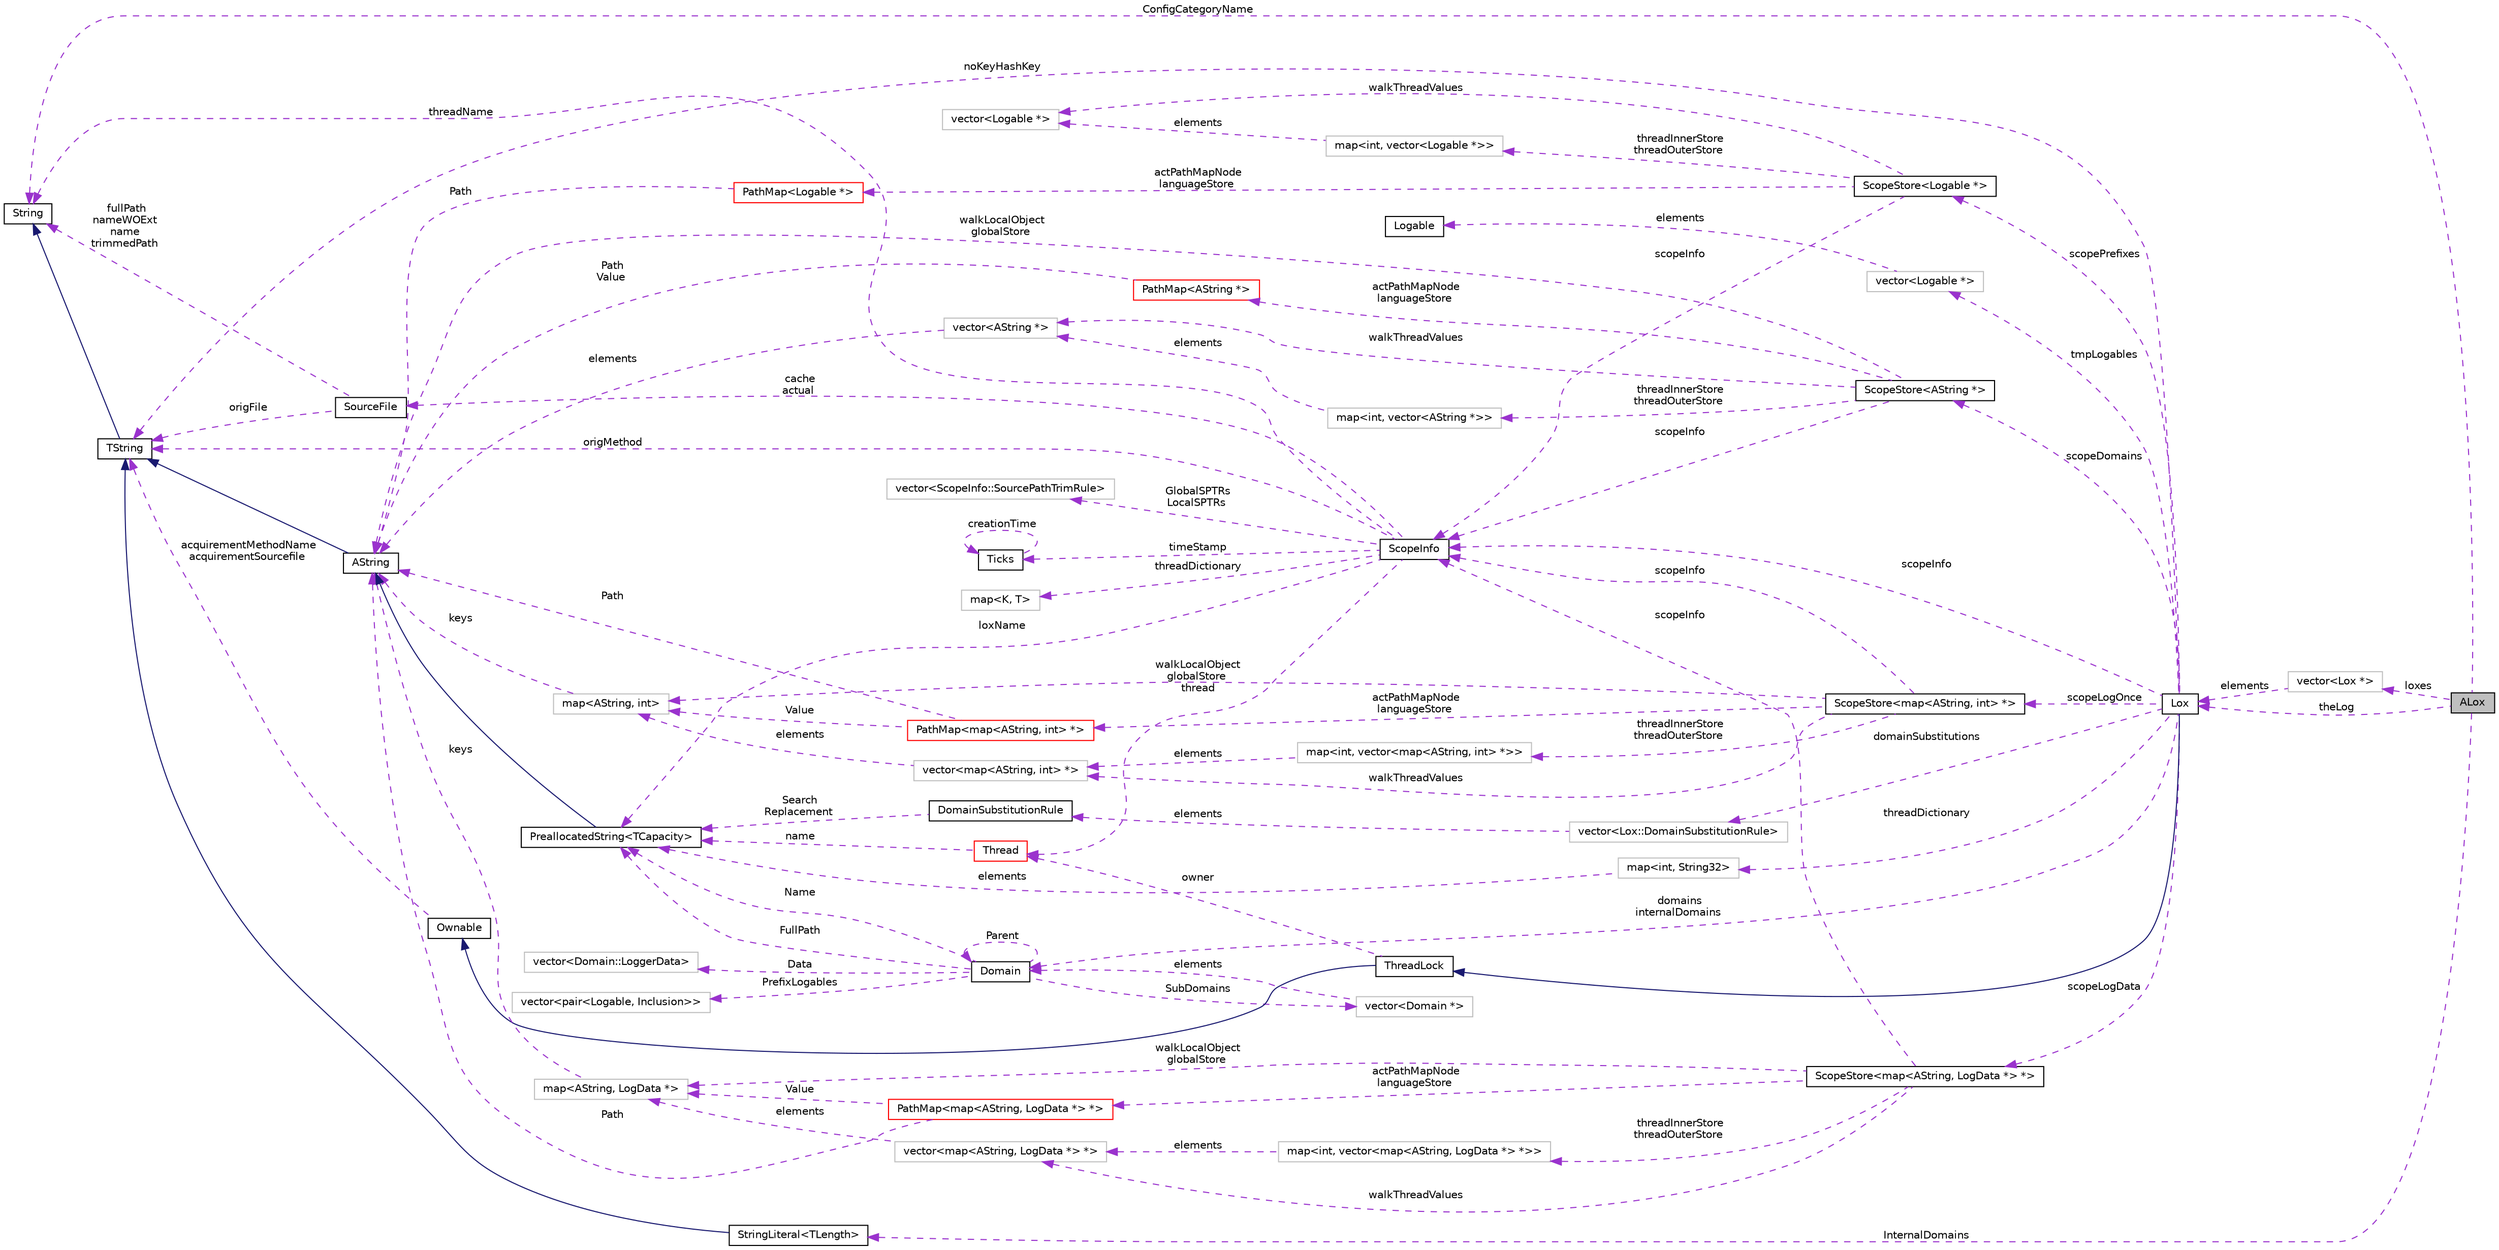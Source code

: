 digraph "ALox"
{
  edge [fontname="Helvetica",fontsize="10",labelfontname="Helvetica",labelfontsize="10"];
  node [fontname="Helvetica",fontsize="10",shape=record];
  rankdir="LR";
  Node1 [label="ALox",height=0.2,width=0.4,color="black", fillcolor="grey75", style="filled", fontcolor="black"];
  Node11 [label="map\<K, T\>",height=0.2,width=0.4,color="grey75", fillcolor="white", style="filled",tooltip="STL class. "];
  Node14 [label="vector\<ScopeInfo::SourcePathTrimRule\>",height=0.2,width=0.4,color="grey75", fillcolor="white", style="filled"];
  Node16 [label="ScopeStore\<map\<AString, LogData *\> *\>",height=0.2,width=0.4,color="black", fillcolor="white", style="filled",URL="$classaworx_1_1lox_1_1core_1_1ScopeStore.html"];
  Node17 [label="map\<int, vector\<map\<AString, LogData *\> *\>\>",height=0.2,width=0.4,color="grey75", fillcolor="white", style="filled"];
  Node18 [label="vector\<map\<AString, LogData *\> *\>",height=0.2,width=0.4,color="grey75", fillcolor="white", style="filled"];
  Node19 [label="map\<AString, LogData *\>",height=0.2,width=0.4,color="grey75", fillcolor="white", style="filled"];
  Node20 [label="PathMap\<map\<AString, LogData *\> *\>",height=0.2,width=0.4,color="red", fillcolor="white", style="filled",URL="$classaworx_1_1lib_1_1containers_1_1PathMap.html"];
  Node21 [label="vector\<Logable *\>",height=0.2,width=0.4,color="grey75", fillcolor="white", style="filled"];
  Node23 [label="ScopeStore\<AString *\>",height=0.2,width=0.4,color="black", fillcolor="white", style="filled",URL="$classaworx_1_1lox_1_1core_1_1ScopeStore.html"];
  Node24 [label="PathMap\<AString *\>",height=0.2,width=0.4,color="red", fillcolor="white", style="filled",URL="$classaworx_1_1lib_1_1containers_1_1PathMap.html"];
  Node25 [label="vector\<AString *\>",height=0.2,width=0.4,color="grey75", fillcolor="white", style="filled"];
  Node26 [label="map\<int, vector\<AString *\>\>",height=0.2,width=0.4,color="grey75", fillcolor="white", style="filled"];
  Node27 [label="map\<int, String32\>",height=0.2,width=0.4,color="grey75", fillcolor="white", style="filled"];
  Node28 [label="vector\<Lox::DomainSubstitutionRule\>",height=0.2,width=0.4,color="grey75", fillcolor="white", style="filled"];
  Node30 [label="ScopeStore\<map\<AString, int\> *\>",height=0.2,width=0.4,color="black", fillcolor="white", style="filled",URL="$classaworx_1_1lox_1_1core_1_1ScopeStore.html"];
  Node31 [label="map\<int, vector\<map\<AString, int\> *\>\>",height=0.2,width=0.4,color="grey75", fillcolor="white", style="filled"];
  Node32 [label="vector\<map\<AString, int\> *\>",height=0.2,width=0.4,color="grey75", fillcolor="white", style="filled"];
  Node33 [label="map\<AString, int\>",height=0.2,width=0.4,color="grey75", fillcolor="white", style="filled"];
  Node34 [label="PathMap\<map\<AString, int\> *\>",height=0.2,width=0.4,color="red", fillcolor="white", style="filled",URL="$classaworx_1_1lib_1_1containers_1_1PathMap.html"];
  Node35 [label="ScopeStore\<Logable *\>",height=0.2,width=0.4,color="black", fillcolor="white", style="filled",URL="$classaworx_1_1lox_1_1core_1_1ScopeStore.html"];
  Node36 [label="PathMap\<Logable *\>",height=0.2,width=0.4,color="red", fillcolor="white", style="filled",URL="$classaworx_1_1lib_1_1containers_1_1PathMap.html"];
  Node37 [label="vector\<Logable *\>",height=0.2,width=0.4,color="grey75", fillcolor="white", style="filled"];
  Node38 [label="map\<int, vector\<Logable *\>\>",height=0.2,width=0.4,color="grey75", fillcolor="white", style="filled"];
  Node40 [label="vector\<Domain::LoggerData\>",height=0.2,width=0.4,color="grey75", fillcolor="white", style="filled"];
  Node41 [label="vector\<pair\<Logable, Inclusion\>\>",height=0.2,width=0.4,color="grey75", fillcolor="white", style="filled"];
  Node42 [label="vector\<Domain *\>",height=0.2,width=0.4,color="grey75", fillcolor="white", style="filled"];
  Node44 [label="vector\<Lox *\>",height=0.2,width=0.4,color="grey75", fillcolor="white", style="filled"];
  Node8 [label="PreallocatedString\<TCapacity\>",height=0.2,width=0.4,color="black", fillcolor="white", style="filled",URL="$classaworx_1_1lib_1_1strings_1_1PreallocatedString.html"];
  Node43 [label="StringLiteral\<TLength\>",height=0.2,width=0.4,color="black", fillcolor="white", style="filled",URL="$classaworx_1_1lib_1_1strings_1_1StringLiteral.html"];
  Node2 -> Node1 [dir="back",color="darkorchid3",fontsize="10",style="dashed",label=" ConfigCategoryName" ,fontname="Helvetica"];
  Node2 -> Node6 [dir="back",color="midnightblue",fontsize="10",style="solid",fontname="Helvetica"];
  Node2 -> Node10 [dir="back",color="darkorchid3",fontsize="10",style="dashed",label=" threadName" ,fontname="Helvetica"];
  Node2 -> Node12 [dir="back",color="darkorchid3",fontsize="10",style="dashed",label=" fullPath\nnameWOExt\nname\ntrimmedPath" ,fontname="Helvetica"];
  Node3 -> Node1 [dir="back",color="darkorchid3",fontsize="10",style="dashed",label=" theLog" ,fontname="Helvetica"];
  Node3 -> Node44 [dir="back",color="darkorchid3",fontsize="10",style="dashed",label=" elements" ,fontname="Helvetica"];
  Node4 -> Node3 [dir="back",color="midnightblue",fontsize="10",style="solid",fontname="Helvetica"];
  Node5 -> Node4 [dir="back",color="midnightblue",fontsize="10",style="solid",fontname="Helvetica"];
  Node6 -> Node3 [dir="back",color="darkorchid3",fontsize="10",style="dashed",label=" noKeyHashKey" ,fontname="Helvetica"];
  Node6 -> Node5 [dir="back",color="darkorchid3",fontsize="10",style="dashed",label=" acquirementMethodName\nacquirementSourcefile" ,fontname="Helvetica"];
  Node6 -> Node9 [dir="back",color="midnightblue",fontsize="10",style="solid",fontname="Helvetica"];
  Node6 -> Node10 [dir="back",color="darkorchid3",fontsize="10",style="dashed",label=" origMethod" ,fontname="Helvetica"];
  Node6 -> Node12 [dir="back",color="darkorchid3",fontsize="10",style="dashed",label=" origFile" ,fontname="Helvetica"];
  Node6 -> Node43 [dir="back",color="midnightblue",fontsize="10",style="solid",fontname="Helvetica"];
  Node7 -> Node4 [dir="back",color="darkorchid3",fontsize="10",style="dashed",label=" owner" ,fontname="Helvetica"];
  Node7 -> Node10 [dir="back",color="darkorchid3",fontsize="10",style="dashed",label=" thread" ,fontname="Helvetica"];
  Node8 -> Node7 [dir="back",color="darkorchid3",fontsize="10",style="dashed",label=" name" ,fontname="Helvetica"];
  Node8 -> Node10 [dir="back",color="darkorchid3",fontsize="10",style="dashed",label=" loxName" ,fontname="Helvetica"];
  Node8 -> Node27 [dir="back",color="darkorchid3",fontsize="10",style="dashed",label=" elements" ,fontname="Helvetica"];
  Node8 -> Node29 [dir="back",color="darkorchid3",fontsize="10",style="dashed",label=" Search\nReplacement" ,fontname="Helvetica"];
  Node8 -> Node39 [dir="back",color="darkorchid3",fontsize="10",style="dashed",label=" Name" ,fontname="Helvetica"];
  Node8 -> Node39 [dir="back",color="darkorchid3",fontsize="10",style="dashed",label=" FullPath" ,fontname="Helvetica"];
  Node9 -> Node8 [dir="back",color="midnightblue",fontsize="10",style="solid",fontname="Helvetica"];
  Node9 -> Node19 [dir="back",color="darkorchid3",fontsize="10",style="dashed",label=" keys" ,fontname="Helvetica"];
  Node9 -> Node20 [dir="back",color="darkorchid3",fontsize="10",style="dashed",label=" Path" ,fontname="Helvetica"];
  Node9 -> Node23 [dir="back",color="darkorchid3",fontsize="10",style="dashed",label=" walkLocalObject\nglobalStore" ,fontname="Helvetica"];
  Node9 -> Node24 [dir="back",color="darkorchid3",fontsize="10",style="dashed",label=" Path\nValue" ,fontname="Helvetica"];
  Node9 -> Node25 [dir="back",color="darkorchid3",fontsize="10",style="dashed",label=" elements" ,fontname="Helvetica"];
  Node9 -> Node33 [dir="back",color="darkorchid3",fontsize="10",style="dashed",label=" keys" ,fontname="Helvetica"];
  Node9 -> Node34 [dir="back",color="darkorchid3",fontsize="10",style="dashed",label=" Path" ,fontname="Helvetica"];
  Node9 -> Node36 [dir="back",color="darkorchid3",fontsize="10",style="dashed",label=" Path" ,fontname="Helvetica"];
  Node10 -> Node3 [dir="back",color="darkorchid3",fontsize="10",style="dashed",label=" scopeInfo" ,fontname="Helvetica"];
  Node10 -> Node16 [dir="back",color="darkorchid3",fontsize="10",style="dashed",label=" scopeInfo" ,fontname="Helvetica"];
  Node10 -> Node23 [dir="back",color="darkorchid3",fontsize="10",style="dashed",label=" scopeInfo" ,fontname="Helvetica"];
  Node10 -> Node30 [dir="back",color="darkorchid3",fontsize="10",style="dashed",label=" scopeInfo" ,fontname="Helvetica"];
  Node10 -> Node35 [dir="back",color="darkorchid3",fontsize="10",style="dashed",label=" scopeInfo" ,fontname="Helvetica"];
  Node11 -> Node10 [dir="back",color="darkorchid3",fontsize="10",style="dashed",label=" threadDictionary" ,fontname="Helvetica"];
  Node12 -> Node10 [dir="back",color="darkorchid3",fontsize="10",style="dashed",label=" cache\nactual" ,fontname="Helvetica"];
  Node13 -> Node10 [dir="back",color="darkorchid3",fontsize="10",style="dashed",label=" timeStamp" ,fontname="Helvetica"];
  Node13 -> Node13 [dir="back",color="darkorchid3",fontsize="10",style="dashed",label=" creationTime" ,fontname="Helvetica"];
  Node14 -> Node10 [dir="back",color="darkorchid3",fontsize="10",style="dashed",label=" GlobalSPTRs\nLocalSPTRs" ,fontname="Helvetica"];
  Node16 -> Node3 [dir="back",color="darkorchid3",fontsize="10",style="dashed",label=" scopeLogData" ,fontname="Helvetica"];
  Node17 -> Node16 [dir="back",color="darkorchid3",fontsize="10",style="dashed",label=" threadInnerStore\nthreadOuterStore" ,fontname="Helvetica"];
  Node18 -> Node16 [dir="back",color="darkorchid3",fontsize="10",style="dashed",label=" walkThreadValues" ,fontname="Helvetica"];
  Node18 -> Node17 [dir="back",color="darkorchid3",fontsize="10",style="dashed",label=" elements" ,fontname="Helvetica"];
  Node19 -> Node16 [dir="back",color="darkorchid3",fontsize="10",style="dashed",label=" walkLocalObject\nglobalStore" ,fontname="Helvetica"];
  Node19 -> Node18 [dir="back",color="darkorchid3",fontsize="10",style="dashed",label=" elements" ,fontname="Helvetica"];
  Node19 -> Node20 [dir="back",color="darkorchid3",fontsize="10",style="dashed",label=" Value" ,fontname="Helvetica"];
  Node20 -> Node16 [dir="back",color="darkorchid3",fontsize="10",style="dashed",label=" actPathMapNode\nlanguageStore" ,fontname="Helvetica"];
  Node21 -> Node3 [dir="back",color="darkorchid3",fontsize="10",style="dashed",label=" tmpLogables" ,fontname="Helvetica"];
  Node22 -> Node21 [dir="back",color="darkorchid3",fontsize="10",style="dashed",label=" elements" ,fontname="Helvetica"];
  Node23 -> Node3 [dir="back",color="darkorchid3",fontsize="10",style="dashed",label=" scopeDomains" ,fontname="Helvetica"];
  Node24 -> Node23 [dir="back",color="darkorchid3",fontsize="10",style="dashed",label=" actPathMapNode\nlanguageStore" ,fontname="Helvetica"];
  Node25 -> Node23 [dir="back",color="darkorchid3",fontsize="10",style="dashed",label=" walkThreadValues" ,fontname="Helvetica"];
  Node25 -> Node26 [dir="back",color="darkorchid3",fontsize="10",style="dashed",label=" elements" ,fontname="Helvetica"];
  Node26 -> Node23 [dir="back",color="darkorchid3",fontsize="10",style="dashed",label=" threadInnerStore\nthreadOuterStore" ,fontname="Helvetica"];
  Node27 -> Node3 [dir="back",color="darkorchid3",fontsize="10",style="dashed",label=" threadDictionary" ,fontname="Helvetica"];
  Node28 -> Node3 [dir="back",color="darkorchid3",fontsize="10",style="dashed",label=" domainSubstitutions" ,fontname="Helvetica"];
  Node29 -> Node28 [dir="back",color="darkorchid3",fontsize="10",style="dashed",label=" elements" ,fontname="Helvetica"];
  Node30 -> Node3 [dir="back",color="darkorchid3",fontsize="10",style="dashed",label=" scopeLogOnce" ,fontname="Helvetica"];
  Node31 -> Node30 [dir="back",color="darkorchid3",fontsize="10",style="dashed",label=" threadInnerStore\nthreadOuterStore" ,fontname="Helvetica"];
  Node32 -> Node30 [dir="back",color="darkorchid3",fontsize="10",style="dashed",label=" walkThreadValues" ,fontname="Helvetica"];
  Node32 -> Node31 [dir="back",color="darkorchid3",fontsize="10",style="dashed",label=" elements" ,fontname="Helvetica"];
  Node33 -> Node30 [dir="back",color="darkorchid3",fontsize="10",style="dashed",label=" walkLocalObject\nglobalStore" ,fontname="Helvetica"];
  Node33 -> Node32 [dir="back",color="darkorchid3",fontsize="10",style="dashed",label=" elements" ,fontname="Helvetica"];
  Node33 -> Node34 [dir="back",color="darkorchid3",fontsize="10",style="dashed",label=" Value" ,fontname="Helvetica"];
  Node34 -> Node30 [dir="back",color="darkorchid3",fontsize="10",style="dashed",label=" actPathMapNode\nlanguageStore" ,fontname="Helvetica"];
  Node35 -> Node3 [dir="back",color="darkorchid3",fontsize="10",style="dashed",label=" scopePrefixes" ,fontname="Helvetica"];
  Node36 -> Node35 [dir="back",color="darkorchid3",fontsize="10",style="dashed",label=" actPathMapNode\nlanguageStore" ,fontname="Helvetica"];
  Node37 -> Node35 [dir="back",color="darkorchid3",fontsize="10",style="dashed",label=" walkThreadValues" ,fontname="Helvetica"];
  Node37 -> Node38 [dir="back",color="darkorchid3",fontsize="10",style="dashed",label=" elements" ,fontname="Helvetica"];
  Node38 -> Node35 [dir="back",color="darkorchid3",fontsize="10",style="dashed",label=" threadInnerStore\nthreadOuterStore" ,fontname="Helvetica"];
  Node39 -> Node3 [dir="back",color="darkorchid3",fontsize="10",style="dashed",label=" domains\ninternalDomains" ,fontname="Helvetica"];
  Node39 -> Node39 [dir="back",color="darkorchid3",fontsize="10",style="dashed",label=" Parent" ,fontname="Helvetica"];
  Node39 -> Node42 [dir="back",color="darkorchid3",fontsize="10",style="dashed",label=" elements" ,fontname="Helvetica"];
  Node40 -> Node39 [dir="back",color="darkorchid3",fontsize="10",style="dashed",label=" Data" ,fontname="Helvetica"];
  Node41 -> Node39 [dir="back",color="darkorchid3",fontsize="10",style="dashed",label=" PrefixLogables" ,fontname="Helvetica"];
  Node42 -> Node39 [dir="back",color="darkorchid3",fontsize="10",style="dashed",label=" SubDomains" ,fontname="Helvetica"];
  Node43 -> Node1 [dir="back",color="darkorchid3",fontsize="10",style="dashed",label=" InternalDomains" ,fontname="Helvetica"];
  Node44 -> Node1 [dir="back",color="darkorchid3",fontsize="10",style="dashed",label=" loxes" ,fontname="Helvetica"];
  Node2 [label="String",height=0.2,width=0.4,color="black", fillcolor="white", style="filled",URL="$classaworx_1_1lib_1_1strings_1_1String.html"];
  Node3 [label="Lox",height=0.2,width=0.4,color="black", fillcolor="white", style="filled",URL="$classaworx_1_1lox_1_1Lox.html"];
  Node4 [label="ThreadLock",height=0.2,width=0.4,color="black", fillcolor="white", style="filled",URL="$classaworx_1_1lib_1_1threads_1_1ThreadLock.html"];
  Node5 [label="Ownable",height=0.2,width=0.4,color="black", fillcolor="white", style="filled",URL="$classaworx_1_1lib_1_1Ownable.html"];
  Node6 [label="TString",height=0.2,width=0.4,color="black", fillcolor="white", style="filled",URL="$classaworx_1_1lib_1_1strings_1_1TString.html"];
  Node7 [label="Thread",height=0.2,width=0.4,color="red", fillcolor="white", style="filled",URL="$classaworx_1_1lib_1_1threads_1_1Thread.html"];
  Node9 [label="AString",height=0.2,width=0.4,color="black", fillcolor="white", style="filled",URL="$classaworx_1_1lib_1_1strings_1_1AString.html"];
  Node10 [label="ScopeInfo",height=0.2,width=0.4,color="black", fillcolor="white", style="filled",URL="$classaworx_1_1lox_1_1core_1_1ScopeInfo.html"];
  Node12 [label="SourceFile",height=0.2,width=0.4,color="black", fillcolor="white", style="filled",URL="$structaworx_1_1lox_1_1core_1_1ScopeInfo_1_1SourceFile.html"];
  Node13 [label="Ticks",height=0.2,width=0.4,color="black", fillcolor="white", style="filled",URL="$classaworx_1_1lib_1_1time_1_1Ticks.html"];
  Node22 [label="Logable",height=0.2,width=0.4,color="black", fillcolor="white", style="filled",URL="$structaworx_1_1lox_1_1core_1_1Logable.html"];
  Node29 [label="DomainSubstitutionRule",height=0.2,width=0.4,color="black", fillcolor="white", style="filled",URL="$structaworx_1_1lox_1_1Lox_1_1DomainSubstitutionRule.html"];
  Node39 [label="Domain",height=0.2,width=0.4,color="black", fillcolor="white", style="filled",URL="$classaworx_1_1lox_1_1core_1_1Domain.html"];
}

